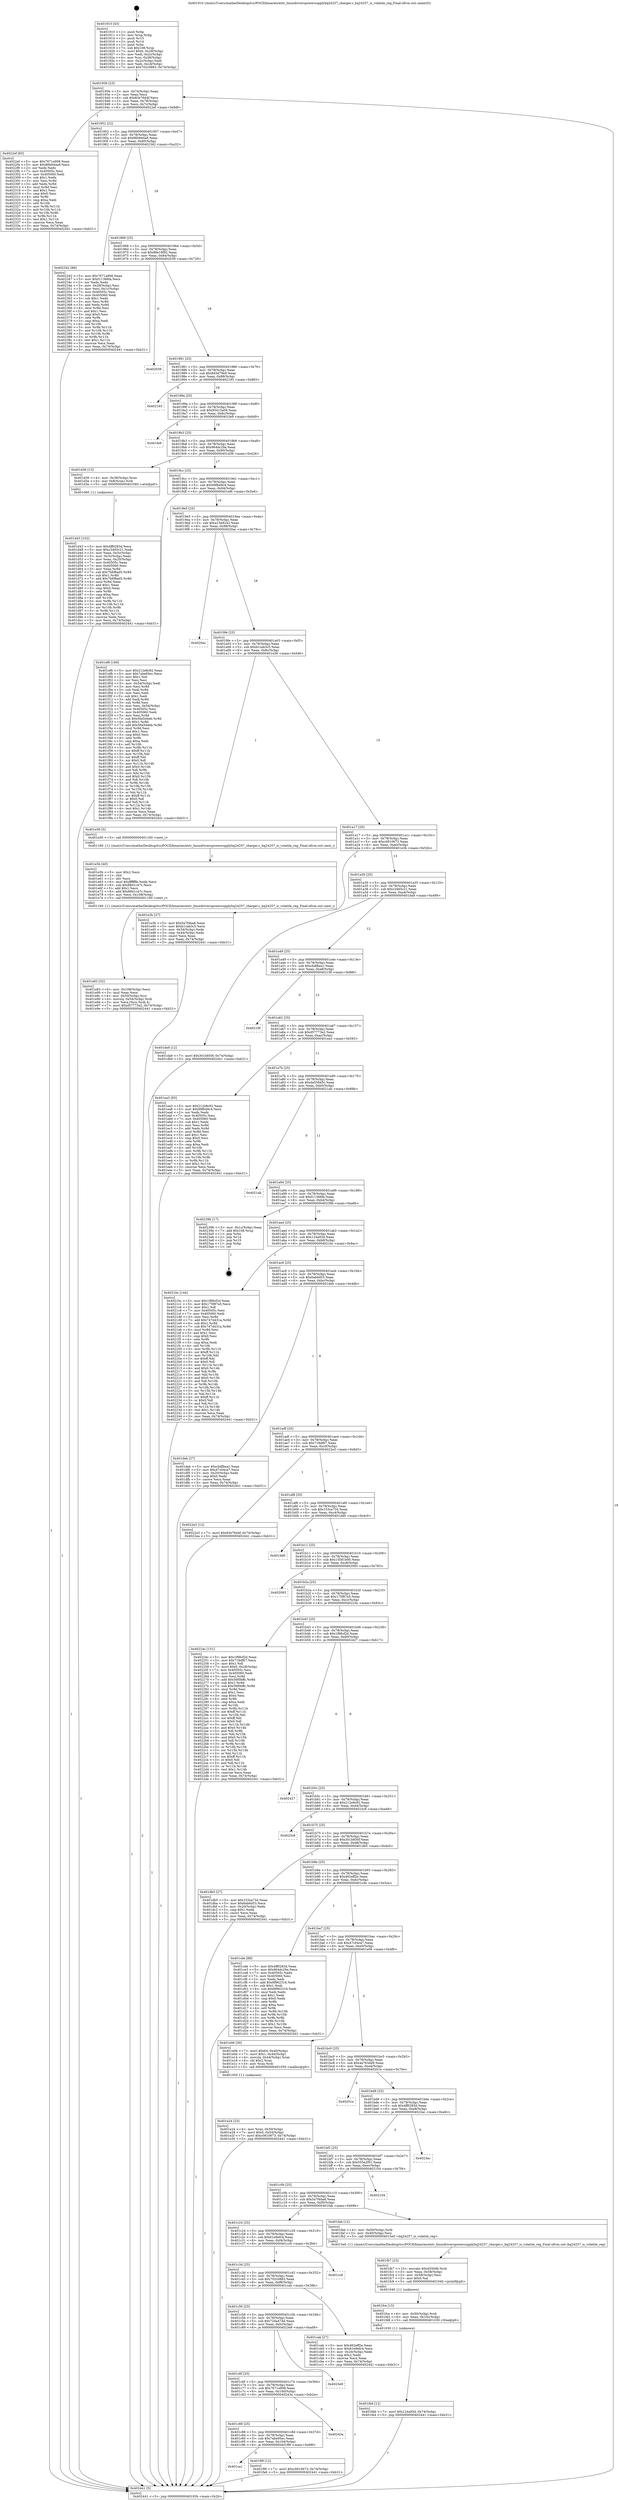 digraph "0x401910" {
  label = "0x401910 (/mnt/c/Users/mathe/Desktop/tcc/POCII/binaries/extr_linuxdriverspowersupplybq24257_charger.c_bq24257_is_volatile_reg_Final-ollvm.out::main(0))"
  labelloc = "t"
  node[shape=record]

  Entry [label="",width=0.3,height=0.3,shape=circle,fillcolor=black,style=filled]
  "0x40193b" [label="{
     0x40193b [23]\l
     | [instrs]\l
     &nbsp;&nbsp;0x40193b \<+3\>: mov -0x74(%rbp),%eax\l
     &nbsp;&nbsp;0x40193e \<+2\>: mov %eax,%ecx\l
     &nbsp;&nbsp;0x401940 \<+6\>: sub $0x83e76d4f,%ecx\l
     &nbsp;&nbsp;0x401946 \<+3\>: mov %eax,-0x78(%rbp)\l
     &nbsp;&nbsp;0x401949 \<+3\>: mov %ecx,-0x7c(%rbp)\l
     &nbsp;&nbsp;0x40194c \<+6\>: je 00000000004022ef \<main+0x9df\>\l
  }"]
  "0x4022ef" [label="{
     0x4022ef [83]\l
     | [instrs]\l
     &nbsp;&nbsp;0x4022ef \<+5\>: mov $0x7671a908,%eax\l
     &nbsp;&nbsp;0x4022f4 \<+5\>: mov $0x86b944a9,%ecx\l
     &nbsp;&nbsp;0x4022f9 \<+2\>: xor %edx,%edx\l
     &nbsp;&nbsp;0x4022fb \<+7\>: mov 0x40505c,%esi\l
     &nbsp;&nbsp;0x402302 \<+7\>: mov 0x405060,%edi\l
     &nbsp;&nbsp;0x402309 \<+3\>: sub $0x1,%edx\l
     &nbsp;&nbsp;0x40230c \<+3\>: mov %esi,%r8d\l
     &nbsp;&nbsp;0x40230f \<+3\>: add %edx,%r8d\l
     &nbsp;&nbsp;0x402312 \<+4\>: imul %r8d,%esi\l
     &nbsp;&nbsp;0x402316 \<+3\>: and $0x1,%esi\l
     &nbsp;&nbsp;0x402319 \<+3\>: cmp $0x0,%esi\l
     &nbsp;&nbsp;0x40231c \<+4\>: sete %r9b\l
     &nbsp;&nbsp;0x402320 \<+3\>: cmp $0xa,%edi\l
     &nbsp;&nbsp;0x402323 \<+4\>: setl %r10b\l
     &nbsp;&nbsp;0x402327 \<+3\>: mov %r9b,%r11b\l
     &nbsp;&nbsp;0x40232a \<+3\>: and %r10b,%r11b\l
     &nbsp;&nbsp;0x40232d \<+3\>: xor %r10b,%r9b\l
     &nbsp;&nbsp;0x402330 \<+3\>: or %r9b,%r11b\l
     &nbsp;&nbsp;0x402333 \<+4\>: test $0x1,%r11b\l
     &nbsp;&nbsp;0x402337 \<+3\>: cmovne %ecx,%eax\l
     &nbsp;&nbsp;0x40233a \<+3\>: mov %eax,-0x74(%rbp)\l
     &nbsp;&nbsp;0x40233d \<+5\>: jmp 0000000000402441 \<main+0xb31\>\l
  }"]
  "0x401952" [label="{
     0x401952 [22]\l
     | [instrs]\l
     &nbsp;&nbsp;0x401952 \<+5\>: jmp 0000000000401957 \<main+0x47\>\l
     &nbsp;&nbsp;0x401957 \<+3\>: mov -0x78(%rbp),%eax\l
     &nbsp;&nbsp;0x40195a \<+5\>: sub $0x86b944a9,%eax\l
     &nbsp;&nbsp;0x40195f \<+3\>: mov %eax,-0x80(%rbp)\l
     &nbsp;&nbsp;0x401962 \<+6\>: je 0000000000402342 \<main+0xa32\>\l
  }"]
  Exit [label="",width=0.3,height=0.3,shape=circle,fillcolor=black,style=filled,peripheries=2]
  "0x402342" [label="{
     0x402342 [89]\l
     | [instrs]\l
     &nbsp;&nbsp;0x402342 \<+5\>: mov $0x7671a908,%eax\l
     &nbsp;&nbsp;0x402347 \<+5\>: mov $0xf11366fa,%ecx\l
     &nbsp;&nbsp;0x40234c \<+2\>: xor %edx,%edx\l
     &nbsp;&nbsp;0x40234e \<+3\>: mov -0x28(%rbp),%esi\l
     &nbsp;&nbsp;0x402351 \<+3\>: mov %esi,-0x1c(%rbp)\l
     &nbsp;&nbsp;0x402354 \<+7\>: mov 0x40505c,%esi\l
     &nbsp;&nbsp;0x40235b \<+7\>: mov 0x405060,%edi\l
     &nbsp;&nbsp;0x402362 \<+3\>: sub $0x1,%edx\l
     &nbsp;&nbsp;0x402365 \<+3\>: mov %esi,%r8d\l
     &nbsp;&nbsp;0x402368 \<+3\>: add %edx,%r8d\l
     &nbsp;&nbsp;0x40236b \<+4\>: imul %r8d,%esi\l
     &nbsp;&nbsp;0x40236f \<+3\>: and $0x1,%esi\l
     &nbsp;&nbsp;0x402372 \<+3\>: cmp $0x0,%esi\l
     &nbsp;&nbsp;0x402375 \<+4\>: sete %r9b\l
     &nbsp;&nbsp;0x402379 \<+3\>: cmp $0xa,%edi\l
     &nbsp;&nbsp;0x40237c \<+4\>: setl %r10b\l
     &nbsp;&nbsp;0x402380 \<+3\>: mov %r9b,%r11b\l
     &nbsp;&nbsp;0x402383 \<+3\>: and %r10b,%r11b\l
     &nbsp;&nbsp;0x402386 \<+3\>: xor %r10b,%r9b\l
     &nbsp;&nbsp;0x402389 \<+3\>: or %r9b,%r11b\l
     &nbsp;&nbsp;0x40238c \<+4\>: test $0x1,%r11b\l
     &nbsp;&nbsp;0x402390 \<+3\>: cmovne %ecx,%eax\l
     &nbsp;&nbsp;0x402393 \<+3\>: mov %eax,-0x74(%rbp)\l
     &nbsp;&nbsp;0x402396 \<+5\>: jmp 0000000000402441 \<main+0xb31\>\l
  }"]
  "0x401968" [label="{
     0x401968 [25]\l
     | [instrs]\l
     &nbsp;&nbsp;0x401968 \<+5\>: jmp 000000000040196d \<main+0x5d\>\l
     &nbsp;&nbsp;0x40196d \<+3\>: mov -0x78(%rbp),%eax\l
     &nbsp;&nbsp;0x401970 \<+5\>: sub $0x88e19f92,%eax\l
     &nbsp;&nbsp;0x401975 \<+6\>: mov %eax,-0x84(%rbp)\l
     &nbsp;&nbsp;0x40197b \<+6\>: je 0000000000402039 \<main+0x729\>\l
  }"]
  "0x401fdd" [label="{
     0x401fdd [12]\l
     | [instrs]\l
     &nbsp;&nbsp;0x401fdd \<+7\>: movl $0x124a93d,-0x74(%rbp)\l
     &nbsp;&nbsp;0x401fe4 \<+5\>: jmp 0000000000402441 \<main+0xb31\>\l
  }"]
  "0x402039" [label="{
     0x402039\l
  }", style=dashed]
  "0x401981" [label="{
     0x401981 [25]\l
     | [instrs]\l
     &nbsp;&nbsp;0x401981 \<+5\>: jmp 0000000000401986 \<main+0x76\>\l
     &nbsp;&nbsp;0x401986 \<+3\>: mov -0x78(%rbp),%eax\l
     &nbsp;&nbsp;0x401989 \<+5\>: sub $0x8d3d79e9,%eax\l
     &nbsp;&nbsp;0x40198e \<+6\>: mov %eax,-0x88(%rbp)\l
     &nbsp;&nbsp;0x401994 \<+6\>: je 0000000000402193 \<main+0x883\>\l
  }"]
  "0x401fce" [label="{
     0x401fce [15]\l
     | [instrs]\l
     &nbsp;&nbsp;0x401fce \<+4\>: mov -0x50(%rbp),%rdi\l
     &nbsp;&nbsp;0x401fd2 \<+6\>: mov %eax,-0x10c(%rbp)\l
     &nbsp;&nbsp;0x401fd8 \<+5\>: call 0000000000401030 \<free@plt\>\l
     | [calls]\l
     &nbsp;&nbsp;0x401030 \{1\} (unknown)\l
  }"]
  "0x402193" [label="{
     0x402193\l
  }", style=dashed]
  "0x40199a" [label="{
     0x40199a [25]\l
     | [instrs]\l
     &nbsp;&nbsp;0x40199a \<+5\>: jmp 000000000040199f \<main+0x8f\>\l
     &nbsp;&nbsp;0x40199f \<+3\>: mov -0x78(%rbp),%eax\l
     &nbsp;&nbsp;0x4019a2 \<+5\>: sub $0x93415a09,%eax\l
     &nbsp;&nbsp;0x4019a7 \<+6\>: mov %eax,-0x8c(%rbp)\l
     &nbsp;&nbsp;0x4019ad \<+6\>: je 0000000000401fe9 \<main+0x6d9\>\l
  }"]
  "0x401fb7" [label="{
     0x401fb7 [23]\l
     | [instrs]\l
     &nbsp;&nbsp;0x401fb7 \<+10\>: movabs $0x4030d6,%rdi\l
     &nbsp;&nbsp;0x401fc1 \<+3\>: mov %eax,-0x58(%rbp)\l
     &nbsp;&nbsp;0x401fc4 \<+3\>: mov -0x58(%rbp),%esi\l
     &nbsp;&nbsp;0x401fc7 \<+2\>: mov $0x0,%al\l
     &nbsp;&nbsp;0x401fc9 \<+5\>: call 0000000000401040 \<printf@plt\>\l
     | [calls]\l
     &nbsp;&nbsp;0x401040 \{1\} (unknown)\l
  }"]
  "0x401fe9" [label="{
     0x401fe9\l
  }", style=dashed]
  "0x4019b3" [label="{
     0x4019b3 [25]\l
     | [instrs]\l
     &nbsp;&nbsp;0x4019b3 \<+5\>: jmp 00000000004019b8 \<main+0xa8\>\l
     &nbsp;&nbsp;0x4019b8 \<+3\>: mov -0x78(%rbp),%eax\l
     &nbsp;&nbsp;0x4019bb \<+5\>: sub $0x964dc29a,%eax\l
     &nbsp;&nbsp;0x4019c0 \<+6\>: mov %eax,-0x90(%rbp)\l
     &nbsp;&nbsp;0x4019c6 \<+6\>: je 0000000000401d36 \<main+0x426\>\l
  }"]
  "0x401ca1" [label="{
     0x401ca1\l
  }", style=dashed]
  "0x401d36" [label="{
     0x401d36 [13]\l
     | [instrs]\l
     &nbsp;&nbsp;0x401d36 \<+4\>: mov -0x38(%rbp),%rax\l
     &nbsp;&nbsp;0x401d3a \<+4\>: mov 0x8(%rax),%rdi\l
     &nbsp;&nbsp;0x401d3e \<+5\>: call 0000000000401060 \<atoi@plt\>\l
     | [calls]\l
     &nbsp;&nbsp;0x401060 \{1\} (unknown)\l
  }"]
  "0x4019cc" [label="{
     0x4019cc [25]\l
     | [instrs]\l
     &nbsp;&nbsp;0x4019cc \<+5\>: jmp 00000000004019d1 \<main+0xc1\>\l
     &nbsp;&nbsp;0x4019d1 \<+3\>: mov -0x78(%rbp),%eax\l
     &nbsp;&nbsp;0x4019d4 \<+5\>: sub $0x99fb49c4,%eax\l
     &nbsp;&nbsp;0x4019d9 \<+6\>: mov %eax,-0x94(%rbp)\l
     &nbsp;&nbsp;0x4019df \<+6\>: je 0000000000401ef6 \<main+0x5e6\>\l
  }"]
  "0x401f9f" [label="{
     0x401f9f [12]\l
     | [instrs]\l
     &nbsp;&nbsp;0x401f9f \<+7\>: movl $0xc0810673,-0x74(%rbp)\l
     &nbsp;&nbsp;0x401fa6 \<+5\>: jmp 0000000000402441 \<main+0xb31\>\l
  }"]
  "0x401ef6" [label="{
     0x401ef6 [169]\l
     | [instrs]\l
     &nbsp;&nbsp;0x401ef6 \<+5\>: mov $0x212e8c92,%eax\l
     &nbsp;&nbsp;0x401efb \<+5\>: mov $0x7abe95ec,%ecx\l
     &nbsp;&nbsp;0x401f00 \<+2\>: mov $0x1,%dl\l
     &nbsp;&nbsp;0x401f02 \<+2\>: xor %esi,%esi\l
     &nbsp;&nbsp;0x401f04 \<+3\>: mov -0x54(%rbp),%edi\l
     &nbsp;&nbsp;0x401f07 \<+3\>: mov %esi,%r8d\l
     &nbsp;&nbsp;0x401f0a \<+3\>: sub %edi,%r8d\l
     &nbsp;&nbsp;0x401f0d \<+2\>: mov %esi,%edi\l
     &nbsp;&nbsp;0x401f0f \<+3\>: sub $0x1,%edi\l
     &nbsp;&nbsp;0x401f12 \<+3\>: add %edi,%r8d\l
     &nbsp;&nbsp;0x401f15 \<+3\>: sub %r8d,%esi\l
     &nbsp;&nbsp;0x401f18 \<+3\>: mov %esi,-0x54(%rbp)\l
     &nbsp;&nbsp;0x401f1b \<+7\>: mov 0x40505c,%esi\l
     &nbsp;&nbsp;0x401f22 \<+7\>: mov 0x405060,%edi\l
     &nbsp;&nbsp;0x401f29 \<+3\>: mov %esi,%r8d\l
     &nbsp;&nbsp;0x401f2c \<+7\>: sub $0x56a5d4eb,%r8d\l
     &nbsp;&nbsp;0x401f33 \<+4\>: sub $0x1,%r8d\l
     &nbsp;&nbsp;0x401f37 \<+7\>: add $0x56a5d4eb,%r8d\l
     &nbsp;&nbsp;0x401f3e \<+4\>: imul %r8d,%esi\l
     &nbsp;&nbsp;0x401f42 \<+3\>: and $0x1,%esi\l
     &nbsp;&nbsp;0x401f45 \<+3\>: cmp $0x0,%esi\l
     &nbsp;&nbsp;0x401f48 \<+4\>: sete %r9b\l
     &nbsp;&nbsp;0x401f4c \<+3\>: cmp $0xa,%edi\l
     &nbsp;&nbsp;0x401f4f \<+4\>: setl %r10b\l
     &nbsp;&nbsp;0x401f53 \<+3\>: mov %r9b,%r11b\l
     &nbsp;&nbsp;0x401f56 \<+4\>: xor $0xff,%r11b\l
     &nbsp;&nbsp;0x401f5a \<+3\>: mov %r10b,%bl\l
     &nbsp;&nbsp;0x401f5d \<+3\>: xor $0xff,%bl\l
     &nbsp;&nbsp;0x401f60 \<+3\>: xor $0x0,%dl\l
     &nbsp;&nbsp;0x401f63 \<+3\>: mov %r11b,%r14b\l
     &nbsp;&nbsp;0x401f66 \<+4\>: and $0x0,%r14b\l
     &nbsp;&nbsp;0x401f6a \<+3\>: and %dl,%r9b\l
     &nbsp;&nbsp;0x401f6d \<+3\>: mov %bl,%r15b\l
     &nbsp;&nbsp;0x401f70 \<+4\>: and $0x0,%r15b\l
     &nbsp;&nbsp;0x401f74 \<+3\>: and %dl,%r10b\l
     &nbsp;&nbsp;0x401f77 \<+3\>: or %r9b,%r14b\l
     &nbsp;&nbsp;0x401f7a \<+3\>: or %r10b,%r15b\l
     &nbsp;&nbsp;0x401f7d \<+3\>: xor %r15b,%r14b\l
     &nbsp;&nbsp;0x401f80 \<+3\>: or %bl,%r11b\l
     &nbsp;&nbsp;0x401f83 \<+4\>: xor $0xff,%r11b\l
     &nbsp;&nbsp;0x401f87 \<+3\>: or $0x0,%dl\l
     &nbsp;&nbsp;0x401f8a \<+3\>: and %dl,%r11b\l
     &nbsp;&nbsp;0x401f8d \<+3\>: or %r11b,%r14b\l
     &nbsp;&nbsp;0x401f90 \<+4\>: test $0x1,%r14b\l
     &nbsp;&nbsp;0x401f94 \<+3\>: cmovne %ecx,%eax\l
     &nbsp;&nbsp;0x401f97 \<+3\>: mov %eax,-0x74(%rbp)\l
     &nbsp;&nbsp;0x401f9a \<+5\>: jmp 0000000000402441 \<main+0xb31\>\l
  }"]
  "0x4019e5" [label="{
     0x4019e5 [25]\l
     | [instrs]\l
     &nbsp;&nbsp;0x4019e5 \<+5\>: jmp 00000000004019ea \<main+0xda\>\l
     &nbsp;&nbsp;0x4019ea \<+3\>: mov -0x78(%rbp),%eax\l
     &nbsp;&nbsp;0x4019ed \<+5\>: sub $0xa15e8242,%eax\l
     &nbsp;&nbsp;0x4019f2 \<+6\>: mov %eax,-0x98(%rbp)\l
     &nbsp;&nbsp;0x4019f8 \<+6\>: je 00000000004020ac \<main+0x79c\>\l
  }"]
  "0x401c88" [label="{
     0x401c88 [25]\l
     | [instrs]\l
     &nbsp;&nbsp;0x401c88 \<+5\>: jmp 0000000000401c8d \<main+0x37d\>\l
     &nbsp;&nbsp;0x401c8d \<+3\>: mov -0x78(%rbp),%eax\l
     &nbsp;&nbsp;0x401c90 \<+5\>: sub $0x7abe95ec,%eax\l
     &nbsp;&nbsp;0x401c95 \<+6\>: mov %eax,-0x104(%rbp)\l
     &nbsp;&nbsp;0x401c9b \<+6\>: je 0000000000401f9f \<main+0x68f\>\l
  }"]
  "0x4020ac" [label="{
     0x4020ac\l
  }", style=dashed]
  "0x4019fe" [label="{
     0x4019fe [25]\l
     | [instrs]\l
     &nbsp;&nbsp;0x4019fe \<+5\>: jmp 0000000000401a03 \<main+0xf3\>\l
     &nbsp;&nbsp;0x401a03 \<+3\>: mov -0x78(%rbp),%eax\l
     &nbsp;&nbsp;0x401a06 \<+5\>: sub $0xb1cab3c5,%eax\l
     &nbsp;&nbsp;0x401a0b \<+6\>: mov %eax,-0x9c(%rbp)\l
     &nbsp;&nbsp;0x401a11 \<+6\>: je 0000000000401e56 \<main+0x546\>\l
  }"]
  "0x40243a" [label="{
     0x40243a\l
  }", style=dashed]
  "0x401e56" [label="{
     0x401e56 [5]\l
     | [instrs]\l
     &nbsp;&nbsp;0x401e56 \<+5\>: call 0000000000401160 \<next_i\>\l
     | [calls]\l
     &nbsp;&nbsp;0x401160 \{1\} (/mnt/c/Users/mathe/Desktop/tcc/POCII/binaries/extr_linuxdriverspowersupplybq24257_charger.c_bq24257_is_volatile_reg_Final-ollvm.out::next_i)\l
  }"]
  "0x401a17" [label="{
     0x401a17 [25]\l
     | [instrs]\l
     &nbsp;&nbsp;0x401a17 \<+5\>: jmp 0000000000401a1c \<main+0x10c\>\l
     &nbsp;&nbsp;0x401a1c \<+3\>: mov -0x78(%rbp),%eax\l
     &nbsp;&nbsp;0x401a1f \<+5\>: sub $0xc0810673,%eax\l
     &nbsp;&nbsp;0x401a24 \<+6\>: mov %eax,-0xa0(%rbp)\l
     &nbsp;&nbsp;0x401a2a \<+6\>: je 0000000000401e3b \<main+0x52b\>\l
  }"]
  "0x401c6f" [label="{
     0x401c6f [25]\l
     | [instrs]\l
     &nbsp;&nbsp;0x401c6f \<+5\>: jmp 0000000000401c74 \<main+0x364\>\l
     &nbsp;&nbsp;0x401c74 \<+3\>: mov -0x78(%rbp),%eax\l
     &nbsp;&nbsp;0x401c77 \<+5\>: sub $0x7671a908,%eax\l
     &nbsp;&nbsp;0x401c7c \<+6\>: mov %eax,-0x100(%rbp)\l
     &nbsp;&nbsp;0x401c82 \<+6\>: je 000000000040243a \<main+0xb2a\>\l
  }"]
  "0x401e3b" [label="{
     0x401e3b [27]\l
     | [instrs]\l
     &nbsp;&nbsp;0x401e3b \<+5\>: mov $0x5a7f4ba8,%eax\l
     &nbsp;&nbsp;0x401e40 \<+5\>: mov $0xb1cab3c5,%ecx\l
     &nbsp;&nbsp;0x401e45 \<+3\>: mov -0x54(%rbp),%edx\l
     &nbsp;&nbsp;0x401e48 \<+3\>: cmp -0x44(%rbp),%edx\l
     &nbsp;&nbsp;0x401e4b \<+3\>: cmovl %ecx,%eax\l
     &nbsp;&nbsp;0x401e4e \<+3\>: mov %eax,-0x74(%rbp)\l
     &nbsp;&nbsp;0x401e51 \<+5\>: jmp 0000000000402441 \<main+0xb31\>\l
  }"]
  "0x401a30" [label="{
     0x401a30 [25]\l
     | [instrs]\l
     &nbsp;&nbsp;0x401a30 \<+5\>: jmp 0000000000401a35 \<main+0x125\>\l
     &nbsp;&nbsp;0x401a35 \<+3\>: mov -0x78(%rbp),%eax\l
     &nbsp;&nbsp;0x401a38 \<+5\>: sub $0xc3465c21,%eax\l
     &nbsp;&nbsp;0x401a3d \<+6\>: mov %eax,-0xa4(%rbp)\l
     &nbsp;&nbsp;0x401a43 \<+6\>: je 0000000000401da9 \<main+0x499\>\l
  }"]
  "0x4023e9" [label="{
     0x4023e9\l
  }", style=dashed]
  "0x401da9" [label="{
     0x401da9 [12]\l
     | [instrs]\l
     &nbsp;&nbsp;0x401da9 \<+7\>: movl $0x301b850f,-0x74(%rbp)\l
     &nbsp;&nbsp;0x401db0 \<+5\>: jmp 0000000000402441 \<main+0xb31\>\l
  }"]
  "0x401a49" [label="{
     0x401a49 [25]\l
     | [instrs]\l
     &nbsp;&nbsp;0x401a49 \<+5\>: jmp 0000000000401a4e \<main+0x13e\>\l
     &nbsp;&nbsp;0x401a4e \<+3\>: mov -0x78(%rbp),%eax\l
     &nbsp;&nbsp;0x401a51 \<+5\>: sub $0xcbdfbea1,%eax\l
     &nbsp;&nbsp;0x401a56 \<+6\>: mov %eax,-0xa8(%rbp)\l
     &nbsp;&nbsp;0x401a5c \<+6\>: je 000000000040219f \<main+0x88f\>\l
  }"]
  "0x401e83" [label="{
     0x401e83 [32]\l
     | [instrs]\l
     &nbsp;&nbsp;0x401e83 \<+6\>: mov -0x108(%rbp),%ecx\l
     &nbsp;&nbsp;0x401e89 \<+3\>: imul %eax,%ecx\l
     &nbsp;&nbsp;0x401e8c \<+4\>: mov -0x50(%rbp),%rsi\l
     &nbsp;&nbsp;0x401e90 \<+4\>: movslq -0x54(%rbp),%rdi\l
     &nbsp;&nbsp;0x401e94 \<+3\>: mov %ecx,(%rsi,%rdi,4)\l
     &nbsp;&nbsp;0x401e97 \<+7\>: movl $0xd57773a2,-0x74(%rbp)\l
     &nbsp;&nbsp;0x401e9e \<+5\>: jmp 0000000000402441 \<main+0xb31\>\l
  }"]
  "0x40219f" [label="{
     0x40219f\l
  }", style=dashed]
  "0x401a62" [label="{
     0x401a62 [25]\l
     | [instrs]\l
     &nbsp;&nbsp;0x401a62 \<+5\>: jmp 0000000000401a67 \<main+0x157\>\l
     &nbsp;&nbsp;0x401a67 \<+3\>: mov -0x78(%rbp),%eax\l
     &nbsp;&nbsp;0x401a6a \<+5\>: sub $0xd57773a2,%eax\l
     &nbsp;&nbsp;0x401a6f \<+6\>: mov %eax,-0xac(%rbp)\l
     &nbsp;&nbsp;0x401a75 \<+6\>: je 0000000000401ea3 \<main+0x593\>\l
  }"]
  "0x401e5b" [label="{
     0x401e5b [40]\l
     | [instrs]\l
     &nbsp;&nbsp;0x401e5b \<+5\>: mov $0x2,%ecx\l
     &nbsp;&nbsp;0x401e60 \<+1\>: cltd\l
     &nbsp;&nbsp;0x401e61 \<+2\>: idiv %ecx\l
     &nbsp;&nbsp;0x401e63 \<+6\>: imul $0xfffffffe,%edx,%ecx\l
     &nbsp;&nbsp;0x401e69 \<+6\>: sub $0x88d1c47c,%ecx\l
     &nbsp;&nbsp;0x401e6f \<+3\>: add $0x1,%ecx\l
     &nbsp;&nbsp;0x401e72 \<+6\>: add $0x88d1c47c,%ecx\l
     &nbsp;&nbsp;0x401e78 \<+6\>: mov %ecx,-0x108(%rbp)\l
     &nbsp;&nbsp;0x401e7e \<+5\>: call 0000000000401160 \<next_i\>\l
     | [calls]\l
     &nbsp;&nbsp;0x401160 \{1\} (/mnt/c/Users/mathe/Desktop/tcc/POCII/binaries/extr_linuxdriverspowersupplybq24257_charger.c_bq24257_is_volatile_reg_Final-ollvm.out::next_i)\l
  }"]
  "0x401ea3" [label="{
     0x401ea3 [83]\l
     | [instrs]\l
     &nbsp;&nbsp;0x401ea3 \<+5\>: mov $0x212e8c92,%eax\l
     &nbsp;&nbsp;0x401ea8 \<+5\>: mov $0x99fb49c4,%ecx\l
     &nbsp;&nbsp;0x401ead \<+2\>: xor %edx,%edx\l
     &nbsp;&nbsp;0x401eaf \<+7\>: mov 0x40505c,%esi\l
     &nbsp;&nbsp;0x401eb6 \<+7\>: mov 0x405060,%edi\l
     &nbsp;&nbsp;0x401ebd \<+3\>: sub $0x1,%edx\l
     &nbsp;&nbsp;0x401ec0 \<+3\>: mov %esi,%r8d\l
     &nbsp;&nbsp;0x401ec3 \<+3\>: add %edx,%r8d\l
     &nbsp;&nbsp;0x401ec6 \<+4\>: imul %r8d,%esi\l
     &nbsp;&nbsp;0x401eca \<+3\>: and $0x1,%esi\l
     &nbsp;&nbsp;0x401ecd \<+3\>: cmp $0x0,%esi\l
     &nbsp;&nbsp;0x401ed0 \<+4\>: sete %r9b\l
     &nbsp;&nbsp;0x401ed4 \<+3\>: cmp $0xa,%edi\l
     &nbsp;&nbsp;0x401ed7 \<+4\>: setl %r10b\l
     &nbsp;&nbsp;0x401edb \<+3\>: mov %r9b,%r11b\l
     &nbsp;&nbsp;0x401ede \<+3\>: and %r10b,%r11b\l
     &nbsp;&nbsp;0x401ee1 \<+3\>: xor %r10b,%r9b\l
     &nbsp;&nbsp;0x401ee4 \<+3\>: or %r9b,%r11b\l
     &nbsp;&nbsp;0x401ee7 \<+4\>: test $0x1,%r11b\l
     &nbsp;&nbsp;0x401eeb \<+3\>: cmovne %ecx,%eax\l
     &nbsp;&nbsp;0x401eee \<+3\>: mov %eax,-0x74(%rbp)\l
     &nbsp;&nbsp;0x401ef1 \<+5\>: jmp 0000000000402441 \<main+0xb31\>\l
  }"]
  "0x401a7b" [label="{
     0x401a7b [25]\l
     | [instrs]\l
     &nbsp;&nbsp;0x401a7b \<+5\>: jmp 0000000000401a80 \<main+0x170\>\l
     &nbsp;&nbsp;0x401a80 \<+3\>: mov -0x78(%rbp),%eax\l
     &nbsp;&nbsp;0x401a83 \<+5\>: sub $0xda55945c,%eax\l
     &nbsp;&nbsp;0x401a88 \<+6\>: mov %eax,-0xb0(%rbp)\l
     &nbsp;&nbsp;0x401a8e \<+6\>: je 00000000004021ab \<main+0x89b\>\l
  }"]
  "0x401e24" [label="{
     0x401e24 [23]\l
     | [instrs]\l
     &nbsp;&nbsp;0x401e24 \<+4\>: mov %rax,-0x50(%rbp)\l
     &nbsp;&nbsp;0x401e28 \<+7\>: movl $0x0,-0x54(%rbp)\l
     &nbsp;&nbsp;0x401e2f \<+7\>: movl $0xc0810673,-0x74(%rbp)\l
     &nbsp;&nbsp;0x401e36 \<+5\>: jmp 0000000000402441 \<main+0xb31\>\l
  }"]
  "0x4021ab" [label="{
     0x4021ab\l
  }", style=dashed]
  "0x401a94" [label="{
     0x401a94 [25]\l
     | [instrs]\l
     &nbsp;&nbsp;0x401a94 \<+5\>: jmp 0000000000401a99 \<main+0x189\>\l
     &nbsp;&nbsp;0x401a99 \<+3\>: mov -0x78(%rbp),%eax\l
     &nbsp;&nbsp;0x401a9c \<+5\>: sub $0xf11366fa,%eax\l
     &nbsp;&nbsp;0x401aa1 \<+6\>: mov %eax,-0xb4(%rbp)\l
     &nbsp;&nbsp;0x401aa7 \<+6\>: je 000000000040239b \<main+0xa8b\>\l
  }"]
  "0x401d43" [label="{
     0x401d43 [102]\l
     | [instrs]\l
     &nbsp;&nbsp;0x401d43 \<+5\>: mov $0x4ff0283d,%ecx\l
     &nbsp;&nbsp;0x401d48 \<+5\>: mov $0xc3465c21,%edx\l
     &nbsp;&nbsp;0x401d4d \<+3\>: mov %eax,-0x3c(%rbp)\l
     &nbsp;&nbsp;0x401d50 \<+3\>: mov -0x3c(%rbp),%eax\l
     &nbsp;&nbsp;0x401d53 \<+3\>: mov %eax,-0x20(%rbp)\l
     &nbsp;&nbsp;0x401d56 \<+7\>: mov 0x40505c,%eax\l
     &nbsp;&nbsp;0x401d5d \<+7\>: mov 0x405060,%esi\l
     &nbsp;&nbsp;0x401d64 \<+3\>: mov %eax,%r8d\l
     &nbsp;&nbsp;0x401d67 \<+7\>: sub $0x7b6f8ad5,%r8d\l
     &nbsp;&nbsp;0x401d6e \<+4\>: sub $0x1,%r8d\l
     &nbsp;&nbsp;0x401d72 \<+7\>: add $0x7b6f8ad5,%r8d\l
     &nbsp;&nbsp;0x401d79 \<+4\>: imul %r8d,%eax\l
     &nbsp;&nbsp;0x401d7d \<+3\>: and $0x1,%eax\l
     &nbsp;&nbsp;0x401d80 \<+3\>: cmp $0x0,%eax\l
     &nbsp;&nbsp;0x401d83 \<+4\>: sete %r9b\l
     &nbsp;&nbsp;0x401d87 \<+3\>: cmp $0xa,%esi\l
     &nbsp;&nbsp;0x401d8a \<+4\>: setl %r10b\l
     &nbsp;&nbsp;0x401d8e \<+3\>: mov %r9b,%r11b\l
     &nbsp;&nbsp;0x401d91 \<+3\>: and %r10b,%r11b\l
     &nbsp;&nbsp;0x401d94 \<+3\>: xor %r10b,%r9b\l
     &nbsp;&nbsp;0x401d97 \<+3\>: or %r9b,%r11b\l
     &nbsp;&nbsp;0x401d9a \<+4\>: test $0x1,%r11b\l
     &nbsp;&nbsp;0x401d9e \<+3\>: cmovne %edx,%ecx\l
     &nbsp;&nbsp;0x401da1 \<+3\>: mov %ecx,-0x74(%rbp)\l
     &nbsp;&nbsp;0x401da4 \<+5\>: jmp 0000000000402441 \<main+0xb31\>\l
  }"]
  "0x40239b" [label="{
     0x40239b [17]\l
     | [instrs]\l
     &nbsp;&nbsp;0x40239b \<+3\>: mov -0x1c(%rbp),%eax\l
     &nbsp;&nbsp;0x40239e \<+7\>: add $0x108,%rsp\l
     &nbsp;&nbsp;0x4023a5 \<+1\>: pop %rbx\l
     &nbsp;&nbsp;0x4023a6 \<+2\>: pop %r14\l
     &nbsp;&nbsp;0x4023a8 \<+2\>: pop %r15\l
     &nbsp;&nbsp;0x4023aa \<+1\>: pop %rbp\l
     &nbsp;&nbsp;0x4023ab \<+1\>: ret\l
  }"]
  "0x401aad" [label="{
     0x401aad [25]\l
     | [instrs]\l
     &nbsp;&nbsp;0x401aad \<+5\>: jmp 0000000000401ab2 \<main+0x1a2\>\l
     &nbsp;&nbsp;0x401ab2 \<+3\>: mov -0x78(%rbp),%eax\l
     &nbsp;&nbsp;0x401ab5 \<+5\>: sub $0x124a93d,%eax\l
     &nbsp;&nbsp;0x401aba \<+6\>: mov %eax,-0xb8(%rbp)\l
     &nbsp;&nbsp;0x401ac0 \<+6\>: je 00000000004021bc \<main+0x8ac\>\l
  }"]
  "0x401910" [label="{
     0x401910 [43]\l
     | [instrs]\l
     &nbsp;&nbsp;0x401910 \<+1\>: push %rbp\l
     &nbsp;&nbsp;0x401911 \<+3\>: mov %rsp,%rbp\l
     &nbsp;&nbsp;0x401914 \<+2\>: push %r15\l
     &nbsp;&nbsp;0x401916 \<+2\>: push %r14\l
     &nbsp;&nbsp;0x401918 \<+1\>: push %rbx\l
     &nbsp;&nbsp;0x401919 \<+7\>: sub $0x108,%rsp\l
     &nbsp;&nbsp;0x401920 \<+7\>: movl $0x0,-0x28(%rbp)\l
     &nbsp;&nbsp;0x401927 \<+3\>: mov %edi,-0x2c(%rbp)\l
     &nbsp;&nbsp;0x40192a \<+4\>: mov %rsi,-0x38(%rbp)\l
     &nbsp;&nbsp;0x40192e \<+3\>: mov -0x2c(%rbp),%edi\l
     &nbsp;&nbsp;0x401931 \<+3\>: mov %edi,-0x24(%rbp)\l
     &nbsp;&nbsp;0x401934 \<+7\>: movl $0x702c0883,-0x74(%rbp)\l
  }"]
  "0x4021bc" [label="{
     0x4021bc [144]\l
     | [instrs]\l
     &nbsp;&nbsp;0x4021bc \<+5\>: mov $0x1f88cf2d,%eax\l
     &nbsp;&nbsp;0x4021c1 \<+5\>: mov $0x175f87a5,%ecx\l
     &nbsp;&nbsp;0x4021c6 \<+2\>: mov $0x1,%dl\l
     &nbsp;&nbsp;0x4021c8 \<+7\>: mov 0x40505c,%esi\l
     &nbsp;&nbsp;0x4021cf \<+7\>: mov 0x405060,%edi\l
     &nbsp;&nbsp;0x4021d6 \<+3\>: mov %esi,%r8d\l
     &nbsp;&nbsp;0x4021d9 \<+7\>: add $0x747d431a,%r8d\l
     &nbsp;&nbsp;0x4021e0 \<+4\>: sub $0x1,%r8d\l
     &nbsp;&nbsp;0x4021e4 \<+7\>: sub $0x747d431a,%r8d\l
     &nbsp;&nbsp;0x4021eb \<+4\>: imul %r8d,%esi\l
     &nbsp;&nbsp;0x4021ef \<+3\>: and $0x1,%esi\l
     &nbsp;&nbsp;0x4021f2 \<+3\>: cmp $0x0,%esi\l
     &nbsp;&nbsp;0x4021f5 \<+4\>: sete %r9b\l
     &nbsp;&nbsp;0x4021f9 \<+3\>: cmp $0xa,%edi\l
     &nbsp;&nbsp;0x4021fc \<+4\>: setl %r10b\l
     &nbsp;&nbsp;0x402200 \<+3\>: mov %r9b,%r11b\l
     &nbsp;&nbsp;0x402203 \<+4\>: xor $0xff,%r11b\l
     &nbsp;&nbsp;0x402207 \<+3\>: mov %r10b,%bl\l
     &nbsp;&nbsp;0x40220a \<+3\>: xor $0xff,%bl\l
     &nbsp;&nbsp;0x40220d \<+3\>: xor $0x0,%dl\l
     &nbsp;&nbsp;0x402210 \<+3\>: mov %r11b,%r14b\l
     &nbsp;&nbsp;0x402213 \<+4\>: and $0x0,%r14b\l
     &nbsp;&nbsp;0x402217 \<+3\>: and %dl,%r9b\l
     &nbsp;&nbsp;0x40221a \<+3\>: mov %bl,%r15b\l
     &nbsp;&nbsp;0x40221d \<+4\>: and $0x0,%r15b\l
     &nbsp;&nbsp;0x402221 \<+3\>: and %dl,%r10b\l
     &nbsp;&nbsp;0x402224 \<+3\>: or %r9b,%r14b\l
     &nbsp;&nbsp;0x402227 \<+3\>: or %r10b,%r15b\l
     &nbsp;&nbsp;0x40222a \<+3\>: xor %r15b,%r14b\l
     &nbsp;&nbsp;0x40222d \<+3\>: or %bl,%r11b\l
     &nbsp;&nbsp;0x402230 \<+4\>: xor $0xff,%r11b\l
     &nbsp;&nbsp;0x402234 \<+3\>: or $0x0,%dl\l
     &nbsp;&nbsp;0x402237 \<+3\>: and %dl,%r11b\l
     &nbsp;&nbsp;0x40223a \<+3\>: or %r11b,%r14b\l
     &nbsp;&nbsp;0x40223d \<+4\>: test $0x1,%r14b\l
     &nbsp;&nbsp;0x402241 \<+3\>: cmovne %ecx,%eax\l
     &nbsp;&nbsp;0x402244 \<+3\>: mov %eax,-0x74(%rbp)\l
     &nbsp;&nbsp;0x402247 \<+5\>: jmp 0000000000402441 \<main+0xb31\>\l
  }"]
  "0x401ac6" [label="{
     0x401ac6 [25]\l
     | [instrs]\l
     &nbsp;&nbsp;0x401ac6 \<+5\>: jmp 0000000000401acb \<main+0x1bb\>\l
     &nbsp;&nbsp;0x401acb \<+3\>: mov -0x78(%rbp),%eax\l
     &nbsp;&nbsp;0x401ace \<+5\>: sub $0x6ab6d53,%eax\l
     &nbsp;&nbsp;0x401ad3 \<+6\>: mov %eax,-0xbc(%rbp)\l
     &nbsp;&nbsp;0x401ad9 \<+6\>: je 0000000000401deb \<main+0x4db\>\l
  }"]
  "0x402441" [label="{
     0x402441 [5]\l
     | [instrs]\l
     &nbsp;&nbsp;0x402441 \<+5\>: jmp 000000000040193b \<main+0x2b\>\l
  }"]
  "0x401deb" [label="{
     0x401deb [27]\l
     | [instrs]\l
     &nbsp;&nbsp;0x401deb \<+5\>: mov $0xcbdfbea1,%eax\l
     &nbsp;&nbsp;0x401df0 \<+5\>: mov $0x47c04ca7,%ecx\l
     &nbsp;&nbsp;0x401df5 \<+3\>: mov -0x20(%rbp),%edx\l
     &nbsp;&nbsp;0x401df8 \<+3\>: cmp $0x0,%edx\l
     &nbsp;&nbsp;0x401dfb \<+3\>: cmove %ecx,%eax\l
     &nbsp;&nbsp;0x401dfe \<+3\>: mov %eax,-0x74(%rbp)\l
     &nbsp;&nbsp;0x401e01 \<+5\>: jmp 0000000000402441 \<main+0xb31\>\l
  }"]
  "0x401adf" [label="{
     0x401adf [25]\l
     | [instrs]\l
     &nbsp;&nbsp;0x401adf \<+5\>: jmp 0000000000401ae4 \<main+0x1d4\>\l
     &nbsp;&nbsp;0x401ae4 \<+3\>: mov -0x78(%rbp),%eax\l
     &nbsp;&nbsp;0x401ae7 \<+5\>: sub $0x718df67,%eax\l
     &nbsp;&nbsp;0x401aec \<+6\>: mov %eax,-0xc0(%rbp)\l
     &nbsp;&nbsp;0x401af2 \<+6\>: je 00000000004022e3 \<main+0x9d3\>\l
  }"]
  "0x401c56" [label="{
     0x401c56 [25]\l
     | [instrs]\l
     &nbsp;&nbsp;0x401c56 \<+5\>: jmp 0000000000401c5b \<main+0x34b\>\l
     &nbsp;&nbsp;0x401c5b \<+3\>: mov -0x78(%rbp),%eax\l
     &nbsp;&nbsp;0x401c5e \<+5\>: sub $0x72da47dd,%eax\l
     &nbsp;&nbsp;0x401c63 \<+6\>: mov %eax,-0xfc(%rbp)\l
     &nbsp;&nbsp;0x401c69 \<+6\>: je 00000000004023e9 \<main+0xad9\>\l
  }"]
  "0x4022e3" [label="{
     0x4022e3 [12]\l
     | [instrs]\l
     &nbsp;&nbsp;0x4022e3 \<+7\>: movl $0x83e76d4f,-0x74(%rbp)\l
     &nbsp;&nbsp;0x4022ea \<+5\>: jmp 0000000000402441 \<main+0xb31\>\l
  }"]
  "0x401af8" [label="{
     0x401af8 [25]\l
     | [instrs]\l
     &nbsp;&nbsp;0x401af8 \<+5\>: jmp 0000000000401afd \<main+0x1ed\>\l
     &nbsp;&nbsp;0x401afd \<+3\>: mov -0x78(%rbp),%eax\l
     &nbsp;&nbsp;0x401b00 \<+5\>: sub $0x153ca734,%eax\l
     &nbsp;&nbsp;0x401b05 \<+6\>: mov %eax,-0xc4(%rbp)\l
     &nbsp;&nbsp;0x401b0b \<+6\>: je 0000000000401dd0 \<main+0x4c0\>\l
  }"]
  "0x401cab" [label="{
     0x401cab [27]\l
     | [instrs]\l
     &nbsp;&nbsp;0x401cab \<+5\>: mov $0x462eff2e,%eax\l
     &nbsp;&nbsp;0x401cb0 \<+5\>: mov $0x61e9efc4,%ecx\l
     &nbsp;&nbsp;0x401cb5 \<+3\>: mov -0x24(%rbp),%edx\l
     &nbsp;&nbsp;0x401cb8 \<+3\>: cmp $0x2,%edx\l
     &nbsp;&nbsp;0x401cbb \<+3\>: cmovne %ecx,%eax\l
     &nbsp;&nbsp;0x401cbe \<+3\>: mov %eax,-0x74(%rbp)\l
     &nbsp;&nbsp;0x401cc1 \<+5\>: jmp 0000000000402441 \<main+0xb31\>\l
  }"]
  "0x401dd0" [label="{
     0x401dd0\l
  }", style=dashed]
  "0x401b11" [label="{
     0x401b11 [25]\l
     | [instrs]\l
     &nbsp;&nbsp;0x401b11 \<+5\>: jmp 0000000000401b16 \<main+0x206\>\l
     &nbsp;&nbsp;0x401b16 \<+3\>: mov -0x78(%rbp),%eax\l
     &nbsp;&nbsp;0x401b19 \<+5\>: sub $0x15581b00,%eax\l
     &nbsp;&nbsp;0x401b1e \<+6\>: mov %eax,-0xc8(%rbp)\l
     &nbsp;&nbsp;0x401b24 \<+6\>: je 0000000000402093 \<main+0x783\>\l
  }"]
  "0x401c3d" [label="{
     0x401c3d [25]\l
     | [instrs]\l
     &nbsp;&nbsp;0x401c3d \<+5\>: jmp 0000000000401c42 \<main+0x332\>\l
     &nbsp;&nbsp;0x401c42 \<+3\>: mov -0x78(%rbp),%eax\l
     &nbsp;&nbsp;0x401c45 \<+5\>: sub $0x702c0883,%eax\l
     &nbsp;&nbsp;0x401c4a \<+6\>: mov %eax,-0xf8(%rbp)\l
     &nbsp;&nbsp;0x401c50 \<+6\>: je 0000000000401cab \<main+0x39b\>\l
  }"]
  "0x402093" [label="{
     0x402093\l
  }", style=dashed]
  "0x401b2a" [label="{
     0x401b2a [25]\l
     | [instrs]\l
     &nbsp;&nbsp;0x401b2a \<+5\>: jmp 0000000000401b2f \<main+0x21f\>\l
     &nbsp;&nbsp;0x401b2f \<+3\>: mov -0x78(%rbp),%eax\l
     &nbsp;&nbsp;0x401b32 \<+5\>: sub $0x175f87a5,%eax\l
     &nbsp;&nbsp;0x401b37 \<+6\>: mov %eax,-0xcc(%rbp)\l
     &nbsp;&nbsp;0x401b3d \<+6\>: je 000000000040224c \<main+0x93c\>\l
  }"]
  "0x401cc6" [label="{
     0x401cc6\l
  }", style=dashed]
  "0x40224c" [label="{
     0x40224c [151]\l
     | [instrs]\l
     &nbsp;&nbsp;0x40224c \<+5\>: mov $0x1f88cf2d,%eax\l
     &nbsp;&nbsp;0x402251 \<+5\>: mov $0x718df67,%ecx\l
     &nbsp;&nbsp;0x402256 \<+2\>: mov $0x1,%dl\l
     &nbsp;&nbsp;0x402258 \<+7\>: movl $0x0,-0x28(%rbp)\l
     &nbsp;&nbsp;0x40225f \<+7\>: mov 0x40505c,%esi\l
     &nbsp;&nbsp;0x402266 \<+7\>: mov 0x405060,%edi\l
     &nbsp;&nbsp;0x40226d \<+3\>: mov %esi,%r8d\l
     &nbsp;&nbsp;0x402270 \<+7\>: add $0x56f0bffc,%r8d\l
     &nbsp;&nbsp;0x402277 \<+4\>: sub $0x1,%r8d\l
     &nbsp;&nbsp;0x40227b \<+7\>: sub $0x56f0bffc,%r8d\l
     &nbsp;&nbsp;0x402282 \<+4\>: imul %r8d,%esi\l
     &nbsp;&nbsp;0x402286 \<+3\>: and $0x1,%esi\l
     &nbsp;&nbsp;0x402289 \<+3\>: cmp $0x0,%esi\l
     &nbsp;&nbsp;0x40228c \<+4\>: sete %r9b\l
     &nbsp;&nbsp;0x402290 \<+3\>: cmp $0xa,%edi\l
     &nbsp;&nbsp;0x402293 \<+4\>: setl %r10b\l
     &nbsp;&nbsp;0x402297 \<+3\>: mov %r9b,%r11b\l
     &nbsp;&nbsp;0x40229a \<+4\>: xor $0xff,%r11b\l
     &nbsp;&nbsp;0x40229e \<+3\>: mov %r10b,%bl\l
     &nbsp;&nbsp;0x4022a1 \<+3\>: xor $0xff,%bl\l
     &nbsp;&nbsp;0x4022a4 \<+3\>: xor $0x0,%dl\l
     &nbsp;&nbsp;0x4022a7 \<+3\>: mov %r11b,%r14b\l
     &nbsp;&nbsp;0x4022aa \<+4\>: and $0x0,%r14b\l
     &nbsp;&nbsp;0x4022ae \<+3\>: and %dl,%r9b\l
     &nbsp;&nbsp;0x4022b1 \<+3\>: mov %bl,%r15b\l
     &nbsp;&nbsp;0x4022b4 \<+4\>: and $0x0,%r15b\l
     &nbsp;&nbsp;0x4022b8 \<+3\>: and %dl,%r10b\l
     &nbsp;&nbsp;0x4022bb \<+3\>: or %r9b,%r14b\l
     &nbsp;&nbsp;0x4022be \<+3\>: or %r10b,%r15b\l
     &nbsp;&nbsp;0x4022c1 \<+3\>: xor %r15b,%r14b\l
     &nbsp;&nbsp;0x4022c4 \<+3\>: or %bl,%r11b\l
     &nbsp;&nbsp;0x4022c7 \<+4\>: xor $0xff,%r11b\l
     &nbsp;&nbsp;0x4022cb \<+3\>: or $0x0,%dl\l
     &nbsp;&nbsp;0x4022ce \<+3\>: and %dl,%r11b\l
     &nbsp;&nbsp;0x4022d1 \<+3\>: or %r11b,%r14b\l
     &nbsp;&nbsp;0x4022d4 \<+4\>: test $0x1,%r14b\l
     &nbsp;&nbsp;0x4022d8 \<+3\>: cmovne %ecx,%eax\l
     &nbsp;&nbsp;0x4022db \<+3\>: mov %eax,-0x74(%rbp)\l
     &nbsp;&nbsp;0x4022de \<+5\>: jmp 0000000000402441 \<main+0xb31\>\l
  }"]
  "0x401b43" [label="{
     0x401b43 [25]\l
     | [instrs]\l
     &nbsp;&nbsp;0x401b43 \<+5\>: jmp 0000000000401b48 \<main+0x238\>\l
     &nbsp;&nbsp;0x401b48 \<+3\>: mov -0x78(%rbp),%eax\l
     &nbsp;&nbsp;0x401b4b \<+5\>: sub $0x1f88cf2d,%eax\l
     &nbsp;&nbsp;0x401b50 \<+6\>: mov %eax,-0xd0(%rbp)\l
     &nbsp;&nbsp;0x401b56 \<+6\>: je 0000000000402427 \<main+0xb17\>\l
  }"]
  "0x401c24" [label="{
     0x401c24 [25]\l
     | [instrs]\l
     &nbsp;&nbsp;0x401c24 \<+5\>: jmp 0000000000401c29 \<main+0x319\>\l
     &nbsp;&nbsp;0x401c29 \<+3\>: mov -0x78(%rbp),%eax\l
     &nbsp;&nbsp;0x401c2c \<+5\>: sub $0x61e9efc4,%eax\l
     &nbsp;&nbsp;0x401c31 \<+6\>: mov %eax,-0xf4(%rbp)\l
     &nbsp;&nbsp;0x401c37 \<+6\>: je 0000000000401cc6 \<main+0x3b6\>\l
  }"]
  "0x402427" [label="{
     0x402427\l
  }", style=dashed]
  "0x401b5c" [label="{
     0x401b5c [25]\l
     | [instrs]\l
     &nbsp;&nbsp;0x401b5c \<+5\>: jmp 0000000000401b61 \<main+0x251\>\l
     &nbsp;&nbsp;0x401b61 \<+3\>: mov -0x78(%rbp),%eax\l
     &nbsp;&nbsp;0x401b64 \<+5\>: sub $0x212e8c92,%eax\l
     &nbsp;&nbsp;0x401b69 \<+6\>: mov %eax,-0xd4(%rbp)\l
     &nbsp;&nbsp;0x401b6f \<+6\>: je 00000000004023c8 \<main+0xab8\>\l
  }"]
  "0x401fab" [label="{
     0x401fab [12]\l
     | [instrs]\l
     &nbsp;&nbsp;0x401fab \<+4\>: mov -0x50(%rbp),%rdi\l
     &nbsp;&nbsp;0x401faf \<+3\>: mov -0x40(%rbp),%esi\l
     &nbsp;&nbsp;0x401fb2 \<+5\>: call 00000000004015e0 \<bq24257_is_volatile_reg\>\l
     | [calls]\l
     &nbsp;&nbsp;0x4015e0 \{1\} (/mnt/c/Users/mathe/Desktop/tcc/POCII/binaries/extr_linuxdriverspowersupplybq24257_charger.c_bq24257_is_volatile_reg_Final-ollvm.out::bq24257_is_volatile_reg)\l
  }"]
  "0x4023c8" [label="{
     0x4023c8\l
  }", style=dashed]
  "0x401b75" [label="{
     0x401b75 [25]\l
     | [instrs]\l
     &nbsp;&nbsp;0x401b75 \<+5\>: jmp 0000000000401b7a \<main+0x26a\>\l
     &nbsp;&nbsp;0x401b7a \<+3\>: mov -0x78(%rbp),%eax\l
     &nbsp;&nbsp;0x401b7d \<+5\>: sub $0x301b850f,%eax\l
     &nbsp;&nbsp;0x401b82 \<+6\>: mov %eax,-0xd8(%rbp)\l
     &nbsp;&nbsp;0x401b88 \<+6\>: je 0000000000401db5 \<main+0x4a5\>\l
  }"]
  "0x401c0b" [label="{
     0x401c0b [25]\l
     | [instrs]\l
     &nbsp;&nbsp;0x401c0b \<+5\>: jmp 0000000000401c10 \<main+0x300\>\l
     &nbsp;&nbsp;0x401c10 \<+3\>: mov -0x78(%rbp),%eax\l
     &nbsp;&nbsp;0x401c13 \<+5\>: sub $0x5a7f4ba8,%eax\l
     &nbsp;&nbsp;0x401c18 \<+6\>: mov %eax,-0xf0(%rbp)\l
     &nbsp;&nbsp;0x401c1e \<+6\>: je 0000000000401fab \<main+0x69b\>\l
  }"]
  "0x401db5" [label="{
     0x401db5 [27]\l
     | [instrs]\l
     &nbsp;&nbsp;0x401db5 \<+5\>: mov $0x153ca734,%eax\l
     &nbsp;&nbsp;0x401dba \<+5\>: mov $0x6ab6d53,%ecx\l
     &nbsp;&nbsp;0x401dbf \<+3\>: mov -0x20(%rbp),%edx\l
     &nbsp;&nbsp;0x401dc2 \<+3\>: cmp $0x1,%edx\l
     &nbsp;&nbsp;0x401dc5 \<+3\>: cmovl %ecx,%eax\l
     &nbsp;&nbsp;0x401dc8 \<+3\>: mov %eax,-0x74(%rbp)\l
     &nbsp;&nbsp;0x401dcb \<+5\>: jmp 0000000000402441 \<main+0xb31\>\l
  }"]
  "0x401b8e" [label="{
     0x401b8e [25]\l
     | [instrs]\l
     &nbsp;&nbsp;0x401b8e \<+5\>: jmp 0000000000401b93 \<main+0x283\>\l
     &nbsp;&nbsp;0x401b93 \<+3\>: mov -0x78(%rbp),%eax\l
     &nbsp;&nbsp;0x401b96 \<+5\>: sub $0x462eff2e,%eax\l
     &nbsp;&nbsp;0x401b9b \<+6\>: mov %eax,-0xdc(%rbp)\l
     &nbsp;&nbsp;0x401ba1 \<+6\>: je 0000000000401cde \<main+0x3ce\>\l
  }"]
  "0x402104" [label="{
     0x402104\l
  }", style=dashed]
  "0x401cde" [label="{
     0x401cde [88]\l
     | [instrs]\l
     &nbsp;&nbsp;0x401cde \<+5\>: mov $0x4ff0283d,%eax\l
     &nbsp;&nbsp;0x401ce3 \<+5\>: mov $0x964dc29a,%ecx\l
     &nbsp;&nbsp;0x401ce8 \<+7\>: mov 0x40505c,%edx\l
     &nbsp;&nbsp;0x401cef \<+7\>: mov 0x405060,%esi\l
     &nbsp;&nbsp;0x401cf6 \<+2\>: mov %edx,%edi\l
     &nbsp;&nbsp;0x401cf8 \<+6\>: add $0x6f962316,%edi\l
     &nbsp;&nbsp;0x401cfe \<+3\>: sub $0x1,%edi\l
     &nbsp;&nbsp;0x401d01 \<+6\>: sub $0x6f962316,%edi\l
     &nbsp;&nbsp;0x401d07 \<+3\>: imul %edi,%edx\l
     &nbsp;&nbsp;0x401d0a \<+3\>: and $0x1,%edx\l
     &nbsp;&nbsp;0x401d0d \<+3\>: cmp $0x0,%edx\l
     &nbsp;&nbsp;0x401d10 \<+4\>: sete %r8b\l
     &nbsp;&nbsp;0x401d14 \<+3\>: cmp $0xa,%esi\l
     &nbsp;&nbsp;0x401d17 \<+4\>: setl %r9b\l
     &nbsp;&nbsp;0x401d1b \<+3\>: mov %r8b,%r10b\l
     &nbsp;&nbsp;0x401d1e \<+3\>: and %r9b,%r10b\l
     &nbsp;&nbsp;0x401d21 \<+3\>: xor %r9b,%r8b\l
     &nbsp;&nbsp;0x401d24 \<+3\>: or %r8b,%r10b\l
     &nbsp;&nbsp;0x401d27 \<+4\>: test $0x1,%r10b\l
     &nbsp;&nbsp;0x401d2b \<+3\>: cmovne %ecx,%eax\l
     &nbsp;&nbsp;0x401d2e \<+3\>: mov %eax,-0x74(%rbp)\l
     &nbsp;&nbsp;0x401d31 \<+5\>: jmp 0000000000402441 \<main+0xb31\>\l
  }"]
  "0x401ba7" [label="{
     0x401ba7 [25]\l
     | [instrs]\l
     &nbsp;&nbsp;0x401ba7 \<+5\>: jmp 0000000000401bac \<main+0x29c\>\l
     &nbsp;&nbsp;0x401bac \<+3\>: mov -0x78(%rbp),%eax\l
     &nbsp;&nbsp;0x401baf \<+5\>: sub $0x47c04ca7,%eax\l
     &nbsp;&nbsp;0x401bb4 \<+6\>: mov %eax,-0xe0(%rbp)\l
     &nbsp;&nbsp;0x401bba \<+6\>: je 0000000000401e06 \<main+0x4f6\>\l
  }"]
  "0x401bf2" [label="{
     0x401bf2 [25]\l
     | [instrs]\l
     &nbsp;&nbsp;0x401bf2 \<+5\>: jmp 0000000000401bf7 \<main+0x2e7\>\l
     &nbsp;&nbsp;0x401bf7 \<+3\>: mov -0x78(%rbp),%eax\l
     &nbsp;&nbsp;0x401bfa \<+5\>: sub $0x555a2f01,%eax\l
     &nbsp;&nbsp;0x401bff \<+6\>: mov %eax,-0xec(%rbp)\l
     &nbsp;&nbsp;0x401c05 \<+6\>: je 0000000000402104 \<main+0x7f4\>\l
  }"]
  "0x401e06" [label="{
     0x401e06 [30]\l
     | [instrs]\l
     &nbsp;&nbsp;0x401e06 \<+7\>: movl $0x64,-0x40(%rbp)\l
     &nbsp;&nbsp;0x401e0d \<+7\>: movl $0x1,-0x44(%rbp)\l
     &nbsp;&nbsp;0x401e14 \<+4\>: movslq -0x44(%rbp),%rax\l
     &nbsp;&nbsp;0x401e18 \<+4\>: shl $0x2,%rax\l
     &nbsp;&nbsp;0x401e1c \<+3\>: mov %rax,%rdi\l
     &nbsp;&nbsp;0x401e1f \<+5\>: call 0000000000401050 \<malloc@plt\>\l
     | [calls]\l
     &nbsp;&nbsp;0x401050 \{1\} (unknown)\l
  }"]
  "0x401bc0" [label="{
     0x401bc0 [25]\l
     | [instrs]\l
     &nbsp;&nbsp;0x401bc0 \<+5\>: jmp 0000000000401bc5 \<main+0x2b5\>\l
     &nbsp;&nbsp;0x401bc5 \<+3\>: mov -0x78(%rbp),%eax\l
     &nbsp;&nbsp;0x401bc8 \<+5\>: sub $0x4a763dd9,%eax\l
     &nbsp;&nbsp;0x401bcd \<+6\>: mov %eax,-0xe4(%rbp)\l
     &nbsp;&nbsp;0x401bd3 \<+6\>: je 000000000040201e \<main+0x70e\>\l
  }"]
  "0x4023ac" [label="{
     0x4023ac\l
  }", style=dashed]
  "0x40201e" [label="{
     0x40201e\l
  }", style=dashed]
  "0x401bd9" [label="{
     0x401bd9 [25]\l
     | [instrs]\l
     &nbsp;&nbsp;0x401bd9 \<+5\>: jmp 0000000000401bde \<main+0x2ce\>\l
     &nbsp;&nbsp;0x401bde \<+3\>: mov -0x78(%rbp),%eax\l
     &nbsp;&nbsp;0x401be1 \<+5\>: sub $0x4ff0283d,%eax\l
     &nbsp;&nbsp;0x401be6 \<+6\>: mov %eax,-0xe8(%rbp)\l
     &nbsp;&nbsp;0x401bec \<+6\>: je 00000000004023ac \<main+0xa9c\>\l
  }"]
  Entry -> "0x401910" [label=" 1"]
  "0x40193b" -> "0x4022ef" [label=" 1"]
  "0x40193b" -> "0x401952" [label=" 19"]
  "0x40239b" -> Exit [label=" 1"]
  "0x401952" -> "0x402342" [label=" 1"]
  "0x401952" -> "0x401968" [label=" 18"]
  "0x402342" -> "0x402441" [label=" 1"]
  "0x401968" -> "0x402039" [label=" 0"]
  "0x401968" -> "0x401981" [label=" 18"]
  "0x4022ef" -> "0x402441" [label=" 1"]
  "0x401981" -> "0x402193" [label=" 0"]
  "0x401981" -> "0x40199a" [label=" 18"]
  "0x4022e3" -> "0x402441" [label=" 1"]
  "0x40199a" -> "0x401fe9" [label=" 0"]
  "0x40199a" -> "0x4019b3" [label=" 18"]
  "0x40224c" -> "0x402441" [label=" 1"]
  "0x4019b3" -> "0x401d36" [label=" 1"]
  "0x4019b3" -> "0x4019cc" [label=" 17"]
  "0x4021bc" -> "0x402441" [label=" 1"]
  "0x4019cc" -> "0x401ef6" [label=" 1"]
  "0x4019cc" -> "0x4019e5" [label=" 16"]
  "0x401fdd" -> "0x402441" [label=" 1"]
  "0x4019e5" -> "0x4020ac" [label=" 0"]
  "0x4019e5" -> "0x4019fe" [label=" 16"]
  "0x401fb7" -> "0x401fce" [label=" 1"]
  "0x4019fe" -> "0x401e56" [label=" 1"]
  "0x4019fe" -> "0x401a17" [label=" 15"]
  "0x401fab" -> "0x401fb7" [label=" 1"]
  "0x401a17" -> "0x401e3b" [label=" 2"]
  "0x401a17" -> "0x401a30" [label=" 13"]
  "0x401c88" -> "0x401ca1" [label=" 0"]
  "0x401a30" -> "0x401da9" [label=" 1"]
  "0x401a30" -> "0x401a49" [label=" 12"]
  "0x401c88" -> "0x401f9f" [label=" 1"]
  "0x401a49" -> "0x40219f" [label=" 0"]
  "0x401a49" -> "0x401a62" [label=" 12"]
  "0x401c6f" -> "0x401c88" [label=" 1"]
  "0x401a62" -> "0x401ea3" [label=" 1"]
  "0x401a62" -> "0x401a7b" [label=" 11"]
  "0x401c6f" -> "0x40243a" [label=" 0"]
  "0x401a7b" -> "0x4021ab" [label=" 0"]
  "0x401a7b" -> "0x401a94" [label=" 11"]
  "0x401f9f" -> "0x402441" [label=" 1"]
  "0x401a94" -> "0x40239b" [label=" 1"]
  "0x401a94" -> "0x401aad" [label=" 10"]
  "0x401c56" -> "0x401c6f" [label=" 1"]
  "0x401aad" -> "0x4021bc" [label=" 1"]
  "0x401aad" -> "0x401ac6" [label=" 9"]
  "0x401c56" -> "0x4023e9" [label=" 0"]
  "0x401ac6" -> "0x401deb" [label=" 1"]
  "0x401ac6" -> "0x401adf" [label=" 8"]
  "0x401fce" -> "0x401fdd" [label=" 1"]
  "0x401adf" -> "0x4022e3" [label=" 1"]
  "0x401adf" -> "0x401af8" [label=" 7"]
  "0x401ef6" -> "0x402441" [label=" 1"]
  "0x401af8" -> "0x401dd0" [label=" 0"]
  "0x401af8" -> "0x401b11" [label=" 7"]
  "0x401ea3" -> "0x402441" [label=" 1"]
  "0x401b11" -> "0x402093" [label=" 0"]
  "0x401b11" -> "0x401b2a" [label=" 7"]
  "0x401e5b" -> "0x401e83" [label=" 1"]
  "0x401b2a" -> "0x40224c" [label=" 1"]
  "0x401b2a" -> "0x401b43" [label=" 6"]
  "0x401e56" -> "0x401e5b" [label=" 1"]
  "0x401b43" -> "0x402427" [label=" 0"]
  "0x401b43" -> "0x401b5c" [label=" 6"]
  "0x401e24" -> "0x402441" [label=" 1"]
  "0x401b5c" -> "0x4023c8" [label=" 0"]
  "0x401b5c" -> "0x401b75" [label=" 6"]
  "0x401e06" -> "0x401e24" [label=" 1"]
  "0x401b75" -> "0x401db5" [label=" 1"]
  "0x401b75" -> "0x401b8e" [label=" 5"]
  "0x401db5" -> "0x402441" [label=" 1"]
  "0x401b8e" -> "0x401cde" [label=" 1"]
  "0x401b8e" -> "0x401ba7" [label=" 4"]
  "0x401da9" -> "0x402441" [label=" 1"]
  "0x401ba7" -> "0x401e06" [label=" 1"]
  "0x401ba7" -> "0x401bc0" [label=" 3"]
  "0x401d36" -> "0x401d43" [label=" 1"]
  "0x401bc0" -> "0x40201e" [label=" 0"]
  "0x401bc0" -> "0x401bd9" [label=" 3"]
  "0x401cde" -> "0x402441" [label=" 1"]
  "0x401bd9" -> "0x4023ac" [label=" 0"]
  "0x401bd9" -> "0x401bf2" [label=" 3"]
  "0x401d43" -> "0x402441" [label=" 1"]
  "0x401bf2" -> "0x402104" [label=" 0"]
  "0x401bf2" -> "0x401c0b" [label=" 3"]
  "0x401deb" -> "0x402441" [label=" 1"]
  "0x401c0b" -> "0x401fab" [label=" 1"]
  "0x401c0b" -> "0x401c24" [label=" 2"]
  "0x401e3b" -> "0x402441" [label=" 2"]
  "0x401c24" -> "0x401cc6" [label=" 0"]
  "0x401c24" -> "0x401c3d" [label=" 2"]
  "0x401e83" -> "0x402441" [label=" 1"]
  "0x401c3d" -> "0x401cab" [label=" 1"]
  "0x401c3d" -> "0x401c56" [label=" 1"]
  "0x401cab" -> "0x402441" [label=" 1"]
  "0x401910" -> "0x40193b" [label=" 1"]
  "0x402441" -> "0x40193b" [label=" 19"]
}
